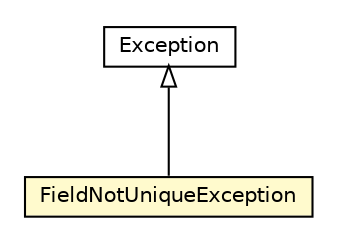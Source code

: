 #!/usr/local/bin/dot
#
# Class diagram 
# Generated by UMLGraph version 5.1 (http://www.umlgraph.org/)
#

digraph G {
	edge [fontname="Helvetica",fontsize=10,labelfontname="Helvetica",labelfontsize=10];
	node [fontname="Helvetica",fontsize=10,shape=plaintext];
	nodesep=0.25;
	ranksep=0.5;
	// cn.edu.uestc.acmicpc.util.exception.FieldNotUniqueException
	c21284 [label=<<table title="cn.edu.uestc.acmicpc.util.exception.FieldNotUniqueException" border="0" cellborder="1" cellspacing="0" cellpadding="2" port="p" bgcolor="lemonChiffon" href="./FieldNotUniqueException.html">
		<tr><td><table border="0" cellspacing="0" cellpadding="1">
<tr><td align="center" balign="center"> FieldNotUniqueException </td></tr>
		</table></td></tr>
		</table>>, fontname="Helvetica", fontcolor="black", fontsize=10.0];
	//cn.edu.uestc.acmicpc.util.exception.FieldNotUniqueException extends java.lang.Exception
	c21293:p -> c21284:p [dir=back,arrowtail=empty];
	// java.lang.Exception
	c21293 [label=<<table title="java.lang.Exception" border="0" cellborder="1" cellspacing="0" cellpadding="2" port="p" href="http://java.sun.com/j2se/1.4.2/docs/api/java/lang/Exception.html">
		<tr><td><table border="0" cellspacing="0" cellpadding="1">
<tr><td align="center" balign="center"> Exception </td></tr>
		</table></td></tr>
		</table>>, fontname="Helvetica", fontcolor="black", fontsize=10.0];
}

